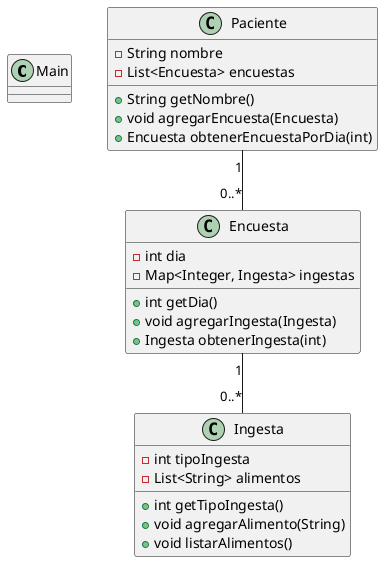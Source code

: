 @startuml Esquema

class Main {
}

class Paciente {
    - String nombre
    - List<Encuesta> encuestas
    + String getNombre()
    + void agregarEncuesta(Encuesta)
    + Encuesta obtenerEncuestaPorDia(int)
}

class Encuesta {
    - int dia
    - Map<Integer, Ingesta> ingestas
    + int getDia()
    + void agregarIngesta(Ingesta)
    + Ingesta obtenerIngesta(int)
}

class Ingesta {
    - int tipoIngesta
    - List<String> alimentos
    + int getTipoIngesta()
    + void agregarAlimento(String)
    + void listarAlimentos()
}

Paciente "1" -- "0..*" Encuesta
Encuesta "1" -- "0..*" Ingesta

@enduml